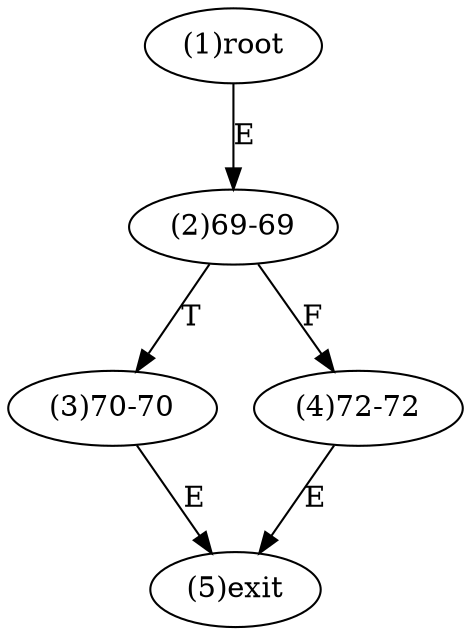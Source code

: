 digraph "" { 
1[ label="(1)root"];
2[ label="(2)69-69"];
3[ label="(3)70-70"];
4[ label="(4)72-72"];
5[ label="(5)exit"];
1->2[ label="E"];
2->4[ label="F"];
2->3[ label="T"];
3->5[ label="E"];
4->5[ label="E"];
}